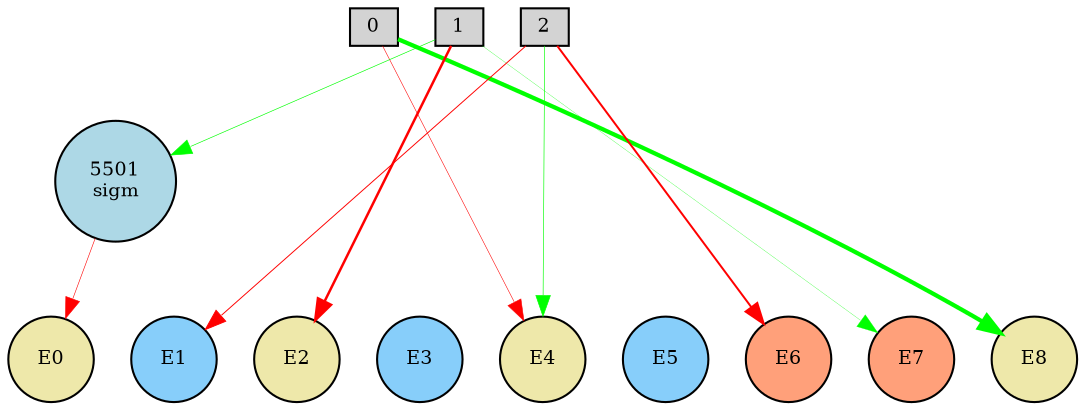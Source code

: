 digraph {
	node [fontsize=9 height=0.2 shape=circle width=0.2]
	subgraph inputs {
		node [shape=box style=filled]
		rank=source
		0 [fillcolor=lightgray]
		1 [fillcolor=lightgray]
		0 -> 1 [style=invis]
		2 [fillcolor=lightgray]
		1 -> 2 [style=invis]
	}
	subgraph outputs {
		node [style=filled]
		rank=sink
		E0 [fillcolor=palegoldenrod fontsize=9 height=0.2 shape=circle width=0.2]
		E1 [fillcolor=lightskyblue fontsize=9 height=0.2 shape=circle width=0.2]
		E0 -> E1 [style=invis]
		E2 [fillcolor=palegoldenrod fontsize=9 height=0.2 shape=circle width=0.2]
		E1 -> E2 [style=invis]
		E3 [fillcolor=lightskyblue fontsize=9 height=0.2 shape=circle width=0.2]
		E2 -> E3 [style=invis]
		E4 [fillcolor=palegoldenrod fontsize=9 height=0.2 shape=circle width=0.2]
		E3 -> E4 [style=invis]
		E5 [fillcolor=lightskyblue fontsize=9 height=0.2 shape=circle width=0.2]
		E4 -> E5 [style=invis]
		E6 [fillcolor=lightsalmon fontsize=9 height=0.2 shape=circle width=0.2]
		E5 -> E6 [style=invis]
		E7 [fillcolor=lightsalmon fontsize=9 height=0.2 shape=circle width=0.2]
		E6 -> E7 [style=invis]
		E8 [fillcolor=palegoldenrod fontsize=9 height=0.2 shape=circle width=0.2]
		E7 -> E8 [style=invis]
	}
	5501 [label="5501
sigm" fillcolor=lightblue style=filled]
	0 -> E8 [color=green penwidth=2.0466539623288984 style=solid]
	1 -> E2 [color=red penwidth=1.2012227902281412 style=solid]
	2 -> E1 [color=red penwidth=0.4631495853198916 style=solid]
	1 -> E7 [color=green penwidth=0.1350550978446825 style=solid]
	2 -> E6 [color=red penwidth=0.9510691735592404 style=solid]
	0 -> E4 [color=red penwidth=0.26538973424881707 style=solid]
	2 -> E4 [color=green penwidth=0.3095854812205484 style=solid]
	1 -> 5501 [color=green penwidth=0.30606792818607104 style=solid]
	5501 -> E0 [color=red penwidth=0.28081796568155504 style=solid]
}
